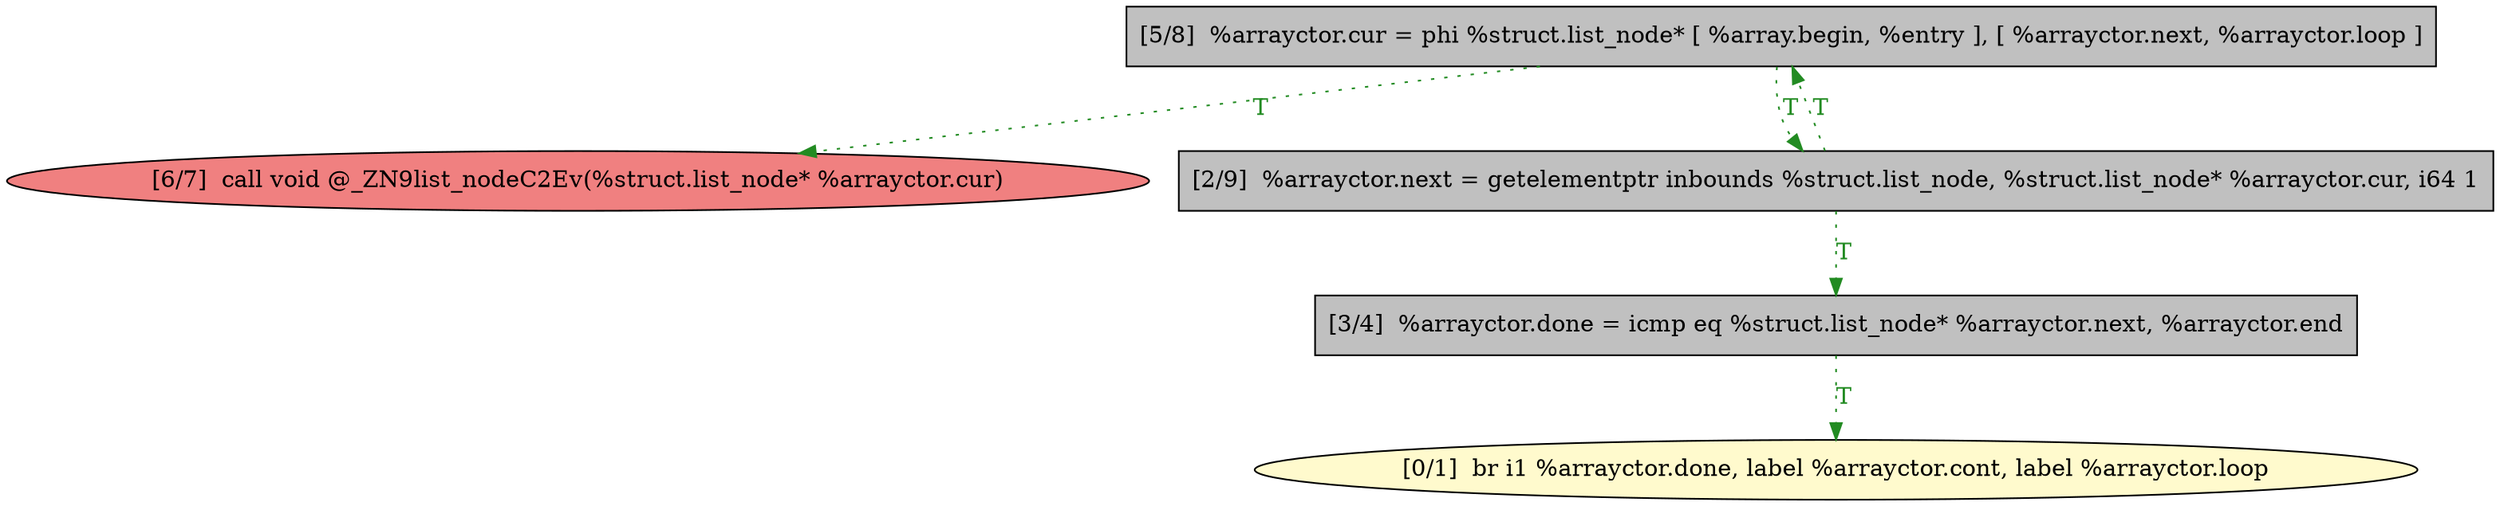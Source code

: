 
digraph G {


node846 [fillcolor=lightcoral,label="[6/7]  call void @_ZN9list_nodeC2Ev(%struct.list_node* %arrayctor.cur)",shape=ellipse,style=filled ]
node842 [fillcolor=lemonchiffon,label="[0/1]  br i1 %arrayctor.done, label %arrayctor.cont, label %arrayctor.loop",shape=ellipse,style=filled ]
node845 [fillcolor=grey,label="[3/4]  %arrayctor.done = icmp eq %struct.list_node* %arrayctor.next, %arrayctor.end",shape=rectangle,style=filled ]
node844 [fillcolor=grey,label="[5/8]  %arrayctor.cur = phi %struct.list_node* [ %array.begin, %entry ], [ %arrayctor.next, %arrayctor.loop ]",shape=rectangle,style=filled ]
node843 [fillcolor=grey,label="[2/9]  %arrayctor.next = getelementptr inbounds %struct.list_node, %struct.list_node* %arrayctor.cur, i64 1",shape=rectangle,style=filled ]

node843->node844 [style=dotted,color=forestgreen,label="T",fontcolor=forestgreen ]
node844->node843 [style=dotted,color=forestgreen,label="T",fontcolor=forestgreen ]
node843->node845 [style=dotted,color=forestgreen,label="T",fontcolor=forestgreen ]
node845->node842 [style=dotted,color=forestgreen,label="T",fontcolor=forestgreen ]
node844->node846 [style=dotted,color=forestgreen,label="T",fontcolor=forestgreen ]


}
